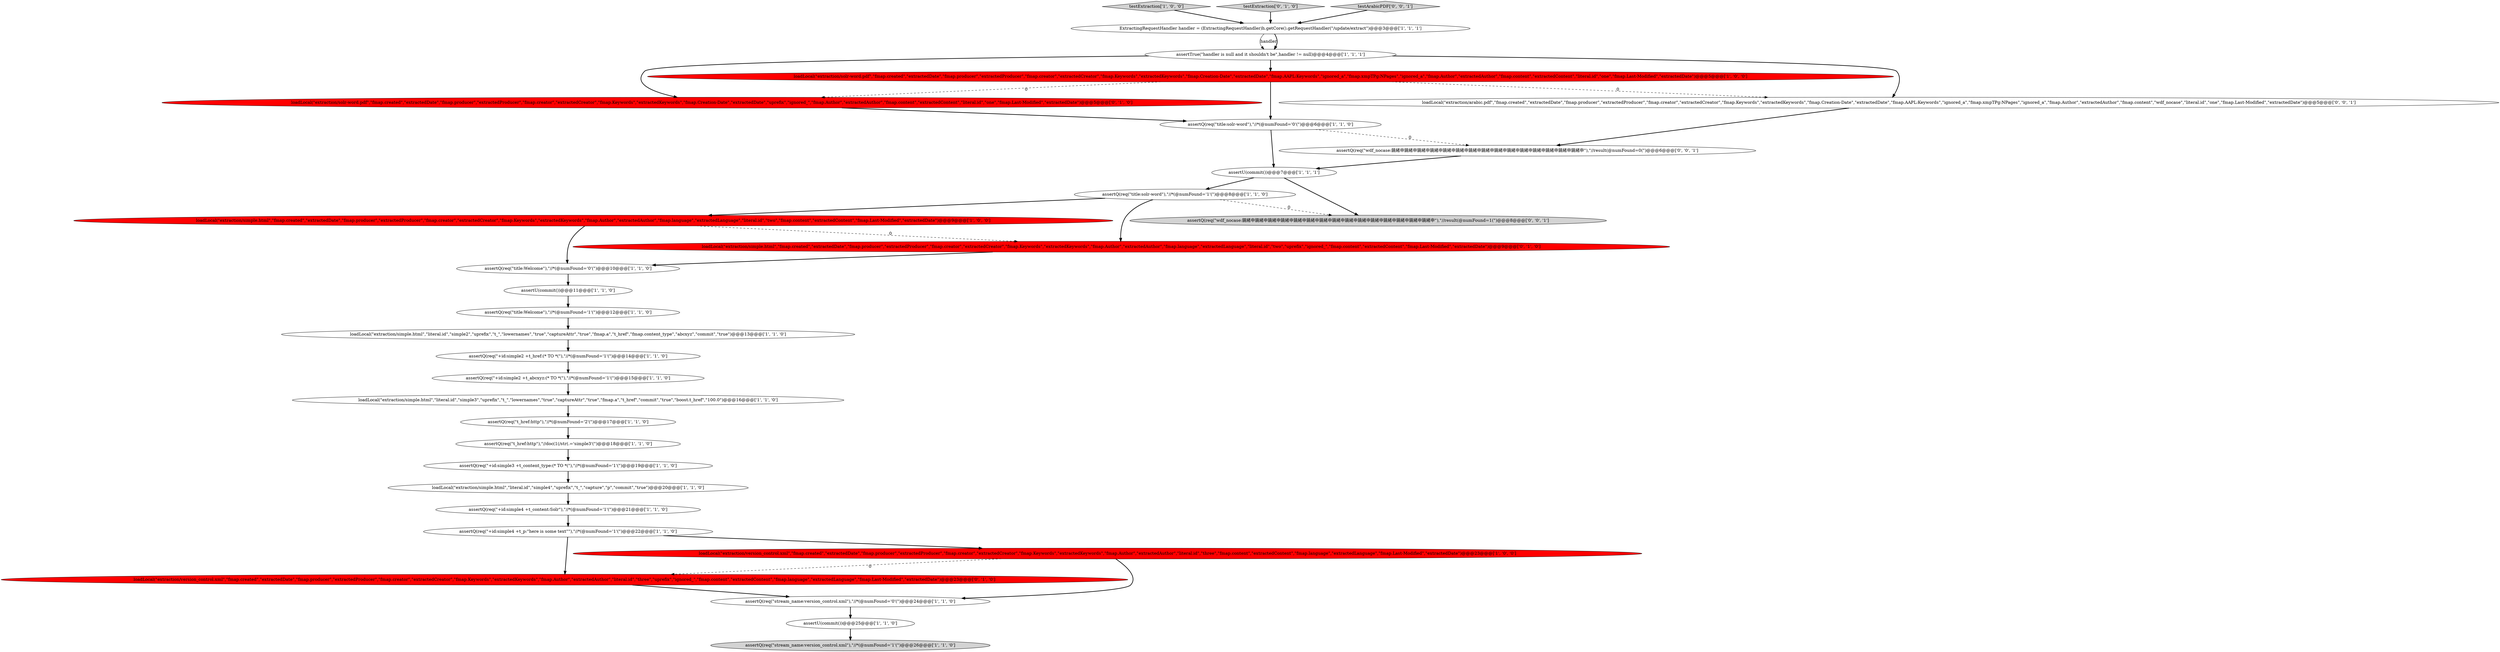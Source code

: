 digraph {
13 [style = filled, label = "assertQ(req(\"t_href:http\"),\"//*(@numFound='2'(\")@@@17@@@['1', '1', '0']", fillcolor = white, shape = ellipse image = "AAA0AAABBB1BBB"];
9 [style = filled, label = "assertQ(req(\"title:Welcome\"),\"//*(@numFound='0'(\")@@@10@@@['1', '1', '0']", fillcolor = white, shape = ellipse image = "AAA0AAABBB1BBB"];
16 [style = filled, label = "assertU(commit())@@@25@@@['1', '1', '0']", fillcolor = white, shape = ellipse image = "AAA0AAABBB1BBB"];
3 [style = filled, label = "assertQ(req(\"+id:simple2 +t_href:(* TO *(\"),\"//*(@numFound='1'(\")@@@14@@@['1', '1', '0']", fillcolor = white, shape = ellipse image = "AAA0AAABBB1BBB"];
24 [style = filled, label = "assertQ(req(\"title:solr-word\"),\"//*(@numFound='1'(\")@@@8@@@['1', '1', '0']", fillcolor = white, shape = ellipse image = "AAA0AAABBB1BBB"];
28 [style = filled, label = "loadLocal(\"extraction/version_control.xml\",\"fmap.created\",\"extractedDate\",\"fmap.producer\",\"extractedProducer\",\"fmap.creator\",\"extractedCreator\",\"fmap.Keywords\",\"extractedKeywords\",\"fmap.Author\",\"extractedAuthor\",\"literal.id\",\"three\",\"uprefix\",\"ignored_\",\"fmap.content\",\"extractedContent\",\"fmap.language\",\"extractedLanguage\",\"fmap.Last-Modified\",\"extractedDate\")@@@23@@@['0', '1', '0']", fillcolor = red, shape = ellipse image = "AAA1AAABBB2BBB"];
19 [style = filled, label = "assertQ(req(\"+id:simple4 +t_p:\"here is some text\"\"),\"//*(@numFound='1'(\")@@@22@@@['1', '1', '0']", fillcolor = white, shape = ellipse image = "AAA0AAABBB1BBB"];
21 [style = filled, label = "loadLocal(\"extraction/version_control.xml\",\"fmap.created\",\"extractedDate\",\"fmap.producer\",\"extractedProducer\",\"fmap.creator\",\"extractedCreator\",\"fmap.Keywords\",\"extractedKeywords\",\"fmap.Author\",\"extractedAuthor\",\"literal.id\",\"three\",\"fmap.content\",\"extractedContent\",\"fmap.language\",\"extractedLanguage\",\"fmap.Last-Modified\",\"extractedDate\")@@@23@@@['1', '0', '0']", fillcolor = red, shape = ellipse image = "AAA1AAABBB1BBB"];
23 [style = filled, label = "loadLocal(\"extraction/simple.html\",\"fmap.created\",\"extractedDate\",\"fmap.producer\",\"extractedProducer\",\"fmap.creator\",\"extractedCreator\",\"fmap.Keywords\",\"extractedKeywords\",\"fmap.Author\",\"extractedAuthor\",\"fmap.language\",\"extractedLanguage\",\"literal.id\",\"two\",\"fmap.content\",\"extractedContent\",\"fmap.Last-Modified\",\"extractedDate\")@@@9@@@['1', '0', '0']", fillcolor = red, shape = ellipse image = "AAA1AAABBB1BBB"];
31 [style = filled, label = "loadLocal(\"extraction/arabic.pdf\",\"fmap.created\",\"extractedDate\",\"fmap.producer\",\"extractedProducer\",\"fmap.creator\",\"extractedCreator\",\"fmap.Keywords\",\"extractedKeywords\",\"fmap.Creation-Date\",\"extractedDate\",\"fmap.AAPL:Keywords\",\"ignored_a\",\"fmap.xmpTPg:NPages\",\"ignored_a\",\"fmap.Author\",\"extractedAuthor\",\"fmap.content\",\"wdf_nocase\",\"literal.id\",\"one\",\"fmap.Last-Modified\",\"extractedDate\")@@@5@@@['0', '0', '1']", fillcolor = white, shape = ellipse image = "AAA0AAABBB3BBB"];
7 [style = filled, label = "assertQ(req(\"title:solr-word\"),\"//*(@numFound='0'(\")@@@6@@@['1', '1', '0']", fillcolor = white, shape = ellipse image = "AAA0AAABBB1BBB"];
11 [style = filled, label = "assertQ(req(\"stream_name:version_control.xml\"),\"//*(@numFound='1'(\")@@@26@@@['1', '1', '0']", fillcolor = lightgray, shape = ellipse image = "AAA0AAABBB1BBB"];
25 [style = filled, label = "loadLocal(\"extraction/simple.html\",\"fmap.created\",\"extractedDate\",\"fmap.producer\",\"extractedProducer\",\"fmap.creator\",\"extractedCreator\",\"fmap.Keywords\",\"extractedKeywords\",\"fmap.Author\",\"extractedAuthor\",\"fmap.language\",\"extractedLanguage\",\"literal.id\",\"two\",\"uprefix\",\"ignored_\",\"fmap.content\",\"extractedContent\",\"fmap.Last-Modified\",\"extractedDate\")@@@9@@@['0', '1', '0']", fillcolor = red, shape = ellipse image = "AAA1AAABBB2BBB"];
15 [style = filled, label = "assertQ(req(\"stream_name:version_control.xml\"),\"//*(@numFound='0'(\")@@@24@@@['1', '1', '0']", fillcolor = white, shape = ellipse image = "AAA0AAABBB1BBB"];
30 [style = filled, label = "assertQ(req(\"wdf_nocase:鐃緒申鐃緒申鐃緒申鐃緒申鐃緒申鐃緒申鐃緒申鐃緒申鐃緒申鐃緒申鐃緒申鐃緒申鐃緒申鐃緒申鐃緒申\"),\"//result(@numFound=1(\")@@@8@@@['0', '0', '1']", fillcolor = lightgray, shape = ellipse image = "AAA0AAABBB3BBB"];
1 [style = filled, label = "assertQ(req(\"title:Welcome\"),\"//*(@numFound='1'(\")@@@12@@@['1', '1', '0']", fillcolor = white, shape = ellipse image = "AAA0AAABBB1BBB"];
8 [style = filled, label = "assertQ(req(\"+id:simple2 +t_abcxyz:(* TO *(\"),\"//*(@numFound='1'(\")@@@15@@@['1', '1', '0']", fillcolor = white, shape = ellipse image = "AAA0AAABBB1BBB"];
26 [style = filled, label = "loadLocal(\"extraction/solr-word.pdf\",\"fmap.created\",\"extractedDate\",\"fmap.producer\",\"extractedProducer\",\"fmap.creator\",\"extractedCreator\",\"fmap.Keywords\",\"extractedKeywords\",\"fmap.Creation-Date\",\"extractedDate\",\"uprefix\",\"ignored_\",\"fmap.Author\",\"extractedAuthor\",\"fmap.content\",\"extractedContent\",\"literal.id\",\"one\",\"fmap.Last-Modified\",\"extractedDate\")@@@5@@@['0', '1', '0']", fillcolor = red, shape = ellipse image = "AAA1AAABBB2BBB"];
32 [style = filled, label = "assertQ(req(\"wdf_nocase:鐃緒申鐃緒申鐃緒申鐃緒申鐃緒申鐃緒申鐃緒申鐃緒申鐃緒申鐃緒申鐃緒申鐃緒申鐃緒申鐃緒申鐃緒申\"),\"//result(@numFound=0(\")@@@6@@@['0', '0', '1']", fillcolor = white, shape = ellipse image = "AAA0AAABBB3BBB"];
0 [style = filled, label = "assertU(commit())@@@7@@@['1', '1', '1']", fillcolor = white, shape = ellipse image = "AAA0AAABBB1BBB"];
12 [style = filled, label = "ExtractingRequestHandler handler = (ExtractingRequestHandler)h.getCore().getRequestHandler(\"/update/extract\")@@@3@@@['1', '1', '1']", fillcolor = white, shape = ellipse image = "AAA0AAABBB1BBB"];
22 [style = filled, label = "assertQ(req(\"+id:simple3 +t_content_type:(* TO *(\"),\"//*(@numFound='1'(\")@@@19@@@['1', '1', '0']", fillcolor = white, shape = ellipse image = "AAA0AAABBB1BBB"];
2 [style = filled, label = "loadLocal(\"extraction/simple.html\",\"literal.id\",\"simple2\",\"uprefix\",\"t_\",\"lowernames\",\"true\",\"captureAttr\",\"true\",\"fmap.a\",\"t_href\",\"fmap.content_type\",\"abcxyz\",\"commit\",\"true\")@@@13@@@['1', '1', '0']", fillcolor = white, shape = ellipse image = "AAA0AAABBB1BBB"];
10 [style = filled, label = "assertU(commit())@@@11@@@['1', '1', '0']", fillcolor = white, shape = ellipse image = "AAA0AAABBB1BBB"];
14 [style = filled, label = "assertQ(req(\"+id:simple4 +t_content:Solr\"),\"//*(@numFound='1'(\")@@@21@@@['1', '1', '0']", fillcolor = white, shape = ellipse image = "AAA0AAABBB1BBB"];
17 [style = filled, label = "testExtraction['1', '0', '0']", fillcolor = lightgray, shape = diamond image = "AAA0AAABBB1BBB"];
27 [style = filled, label = "testExtraction['0', '1', '0']", fillcolor = lightgray, shape = diamond image = "AAA0AAABBB2BBB"];
6 [style = filled, label = "assertTrue(\"handler is null and it shouldn't be\",handler != null)@@@4@@@['1', '1', '1']", fillcolor = white, shape = ellipse image = "AAA0AAABBB1BBB"];
20 [style = filled, label = "loadLocal(\"extraction/simple.html\",\"literal.id\",\"simple4\",\"uprefix\",\"t_\",\"capture\",\"p\",\"commit\",\"true\")@@@20@@@['1', '1', '0']", fillcolor = white, shape = ellipse image = "AAA0AAABBB1BBB"];
18 [style = filled, label = "assertQ(req(\"t_href:http\"),\"//doc(1(/str(.='simple3'(\")@@@18@@@['1', '1', '0']", fillcolor = white, shape = ellipse image = "AAA0AAABBB1BBB"];
4 [style = filled, label = "loadLocal(\"extraction/simple.html\",\"literal.id\",\"simple3\",\"uprefix\",\"t_\",\"lowernames\",\"true\",\"captureAttr\",\"true\",\"fmap.a\",\"t_href\",\"commit\",\"true\",\"boost.t_href\",\"100.0\")@@@16@@@['1', '1', '0']", fillcolor = white, shape = ellipse image = "AAA0AAABBB1BBB"];
29 [style = filled, label = "testArabicPDF['0', '0', '1']", fillcolor = lightgray, shape = diamond image = "AAA0AAABBB3BBB"];
5 [style = filled, label = "loadLocal(\"extraction/solr-word.pdf\",\"fmap.created\",\"extractedDate\",\"fmap.producer\",\"extractedProducer\",\"fmap.creator\",\"extractedCreator\",\"fmap.Keywords\",\"extractedKeywords\",\"fmap.Creation-Date\",\"extractedDate\",\"fmap.AAPL:Keywords\",\"ignored_a\",\"fmap.xmpTPg:NPages\",\"ignored_a\",\"fmap.Author\",\"extractedAuthor\",\"fmap.content\",\"extractedContent\",\"literal.id\",\"one\",\"fmap.Last-Modified\",\"extractedDate\")@@@5@@@['1', '0', '0']", fillcolor = red, shape = ellipse image = "AAA1AAABBB1BBB"];
0->30 [style = bold, label=""];
6->26 [style = bold, label=""];
16->11 [style = bold, label=""];
28->15 [style = bold, label=""];
26->7 [style = bold, label=""];
27->12 [style = bold, label=""];
5->26 [style = dashed, label="0"];
23->25 [style = dashed, label="0"];
21->28 [style = dashed, label="0"];
31->32 [style = bold, label=""];
21->15 [style = bold, label=""];
2->3 [style = bold, label=""];
32->0 [style = bold, label=""];
4->13 [style = bold, label=""];
25->9 [style = bold, label=""];
14->19 [style = bold, label=""];
7->0 [style = bold, label=""];
20->14 [style = bold, label=""];
24->30 [style = dashed, label="0"];
12->6 [style = solid, label="handler"];
9->10 [style = bold, label=""];
15->16 [style = bold, label=""];
12->6 [style = bold, label=""];
6->5 [style = bold, label=""];
17->12 [style = bold, label=""];
18->22 [style = bold, label=""];
29->12 [style = bold, label=""];
6->31 [style = bold, label=""];
22->20 [style = bold, label=""];
24->25 [style = bold, label=""];
3->8 [style = bold, label=""];
0->24 [style = bold, label=""];
5->31 [style = dashed, label="0"];
7->32 [style = dashed, label="0"];
5->7 [style = bold, label=""];
1->2 [style = bold, label=""];
19->28 [style = bold, label=""];
8->4 [style = bold, label=""];
10->1 [style = bold, label=""];
23->9 [style = bold, label=""];
13->18 [style = bold, label=""];
24->23 [style = bold, label=""];
19->21 [style = bold, label=""];
}
